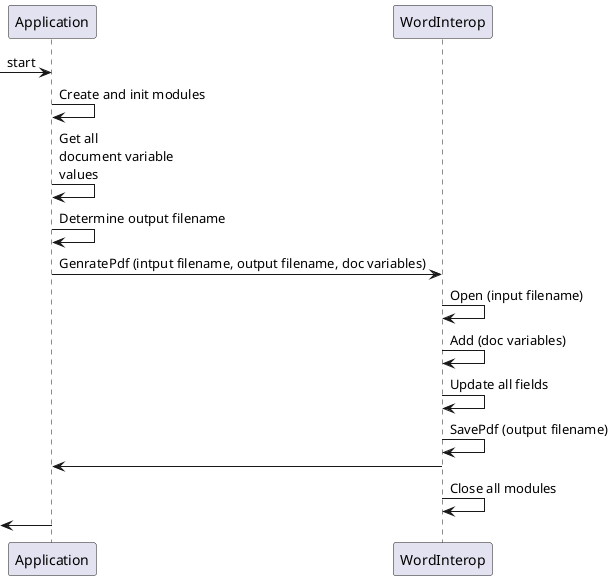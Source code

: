 @startuml

participant Application
participant WordInterop

-> Application : start

Application -> Application : Create and init modules

Application -> Application : Get all \ndocument variable \nvalues
Application -> Application : Determine output filename

Application -> WordInterop : GenratePdf (intput filename, output filename, doc variables)
WordInterop -> WordInterop : Open (input filename)
WordInterop -> WordInterop : Add (doc variables)
WordInterop -> WordInterop : Update all fields
WordInterop -> WordInterop : SavePdf (output filename)
WordInterop -> Application : 

WordInterop -> WordInterop : Close all modules

<- Application : 
@enduml